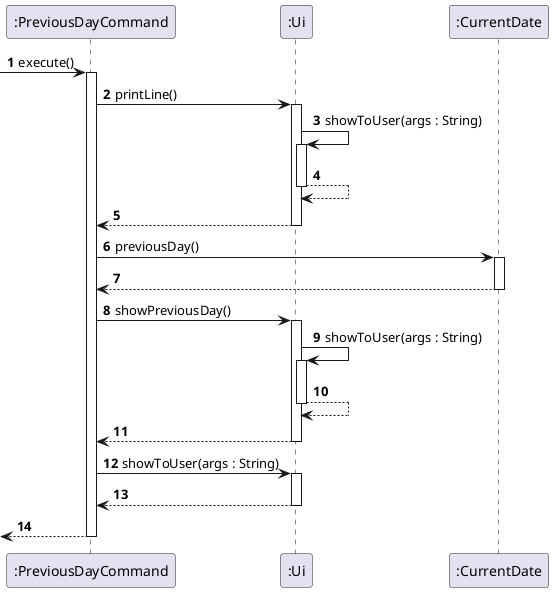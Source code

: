 @startuml
'https://plantuml.com/sequence-diagram

autonumber

-> ":PreviousDayCommand" : execute()
    activate ":PreviousDayCommand"
    ":PreviousDayCommand" -> ":Ui" : printLine()
        activate ":Ui"
        ":Ui" -> ":Ui" : showToUser(args : String)
            activate ":Ui"
        return
    return
    ":PreviousDayCommand" -> ":CurrentDate" : previousDay()
        activate ":CurrentDate"
    return
    ":PreviousDayCommand" -> ":Ui" : showPreviousDay()
        activate ":Ui"
        ":Ui" -> ":Ui" : showToUser(args : String)
            activate ":Ui"
        return
    return
    ":PreviousDayCommand" -> ":Ui" : showToUser(args : String)
        activate ":Ui"
    return
return
@enduml